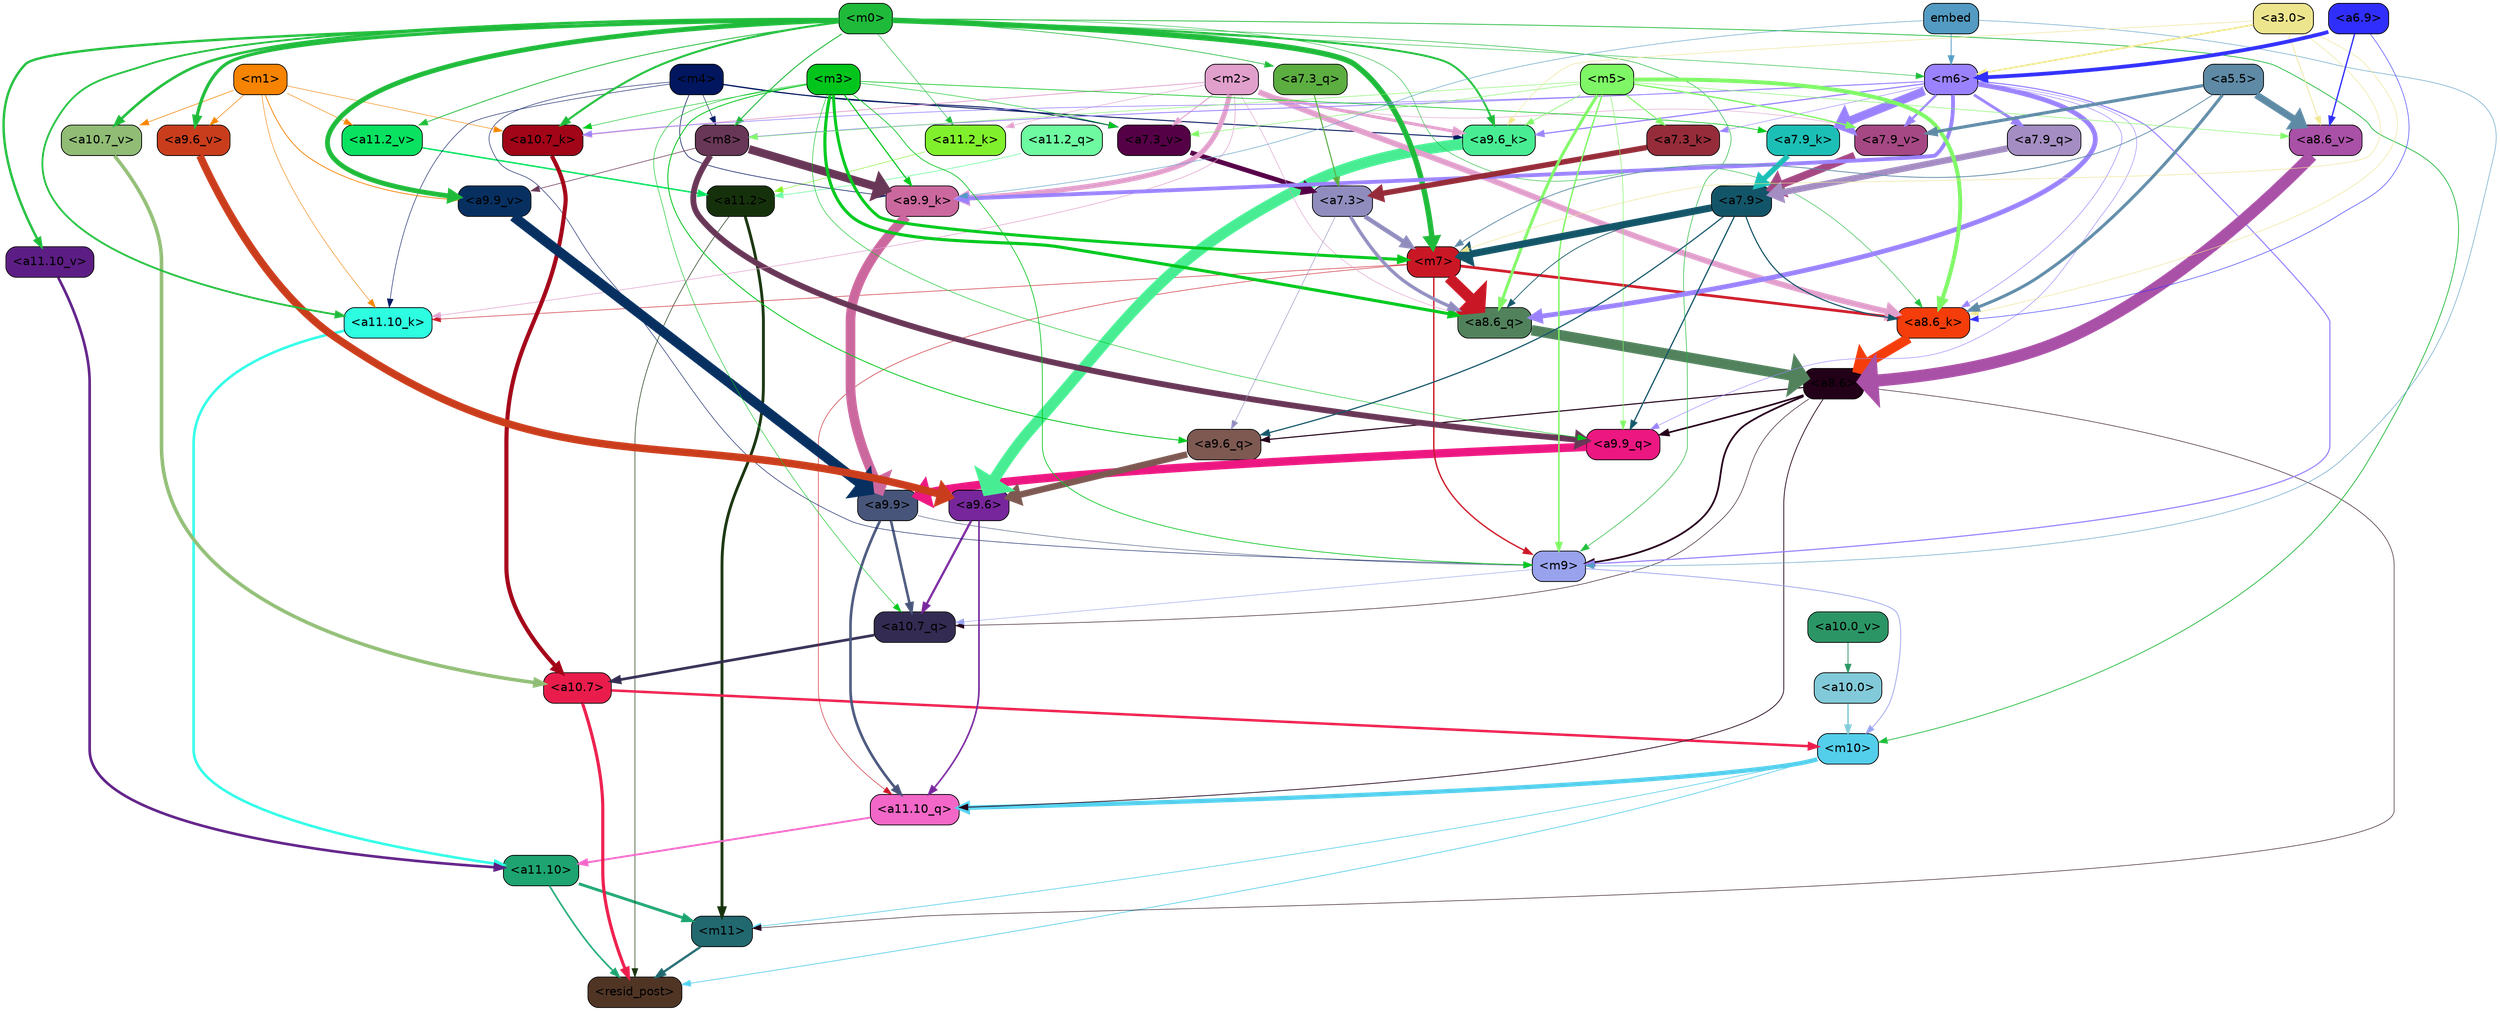 strict digraph "" {
	graph [bgcolor=transparent,
		layout=dot,
		overlap=false,
		splines=true
	];
	"<m11>"	[color=black,
		fillcolor="#22686f",
		fontname=Helvetica,
		shape=box,
		style="filled, rounded"];
	"<resid_post>"	[color=black,
		fillcolor="#503525",
		fontname=Helvetica,
		shape=box,
		style="filled, rounded"];
	"<m11>" -> "<resid_post>"	[color="#22686f",
		penwidth=2.702841281890869];
	"<a11.10>"	[color=black,
		fillcolor="#1da470",
		fontname=Helvetica,
		shape=box,
		style="filled, rounded"];
	"<a11.10>" -> "<m11>"	[color="#1da470",
		penwidth=3.3565988540649414];
	"<a11.10>" -> "<resid_post>"	[color="#1da470",
		penwidth=1.9347846508026123];
	"<a11.2>"	[color=black,
		fillcolor="#15310b",
		fontname=Helvetica,
		shape=box,
		style="filled, rounded"];
	"<a11.2>" -> "<m11>"	[color="#15310b",
		penwidth=3.357710838317871];
	"<a11.2>" -> "<resid_post>"	[color="#15310b",
		penwidth=0.6756799221038818];
	"<m10>"	[color=black,
		fillcolor="#53ceeb",
		fontname=Helvetica,
		shape=box,
		style="filled, rounded"];
	"<m10>" -> "<m11>"	[color="#53ceeb",
		penwidth=0.7995781898498535];
	"<m10>" -> "<resid_post>"	[color="#53ceeb",
		penwidth=0.84842848777771];
	"<a11.10_q>"	[color=black,
		fillcolor="#f267c7",
		fontname=Helvetica,
		shape=box,
		style="filled, rounded"];
	"<m10>" -> "<a11.10_q>"	[color="#53ceeb",
		penwidth=5.131217956542969];
	"<a10.7>"	[color=black,
		fillcolor="#e91c4b",
		fontname=Helvetica,
		shape=box,
		style="filled, rounded"];
	"<a10.7>" -> "<resid_post>"	[color="#e91c4b",
		penwidth=3.701959013938904];
	"<a10.7>" -> "<m10>"	[color="#e91c4b",
		penwidth=2.9233598709106445];
	"<a8.6>"	[color=black,
		fillcolor="#220018",
		fontname=Helvetica,
		shape=box,
		style="filled, rounded"];
	"<a8.6>" -> "<m11>"	[color="#220018",
		penwidth=0.6];
	"<a8.6>" -> "<a11.10_q>"	[color="#220018",
		penwidth=0.8920164108276367];
	"<m9>"	[color=black,
		fillcolor="#98a2ed",
		fontname=Helvetica,
		shape=box,
		style="filled, rounded"];
	"<a8.6>" -> "<m9>"	[color="#220018",
		penwidth=2.0895538330078125];
	"<a10.7_q>"	[color=black,
		fillcolor="#332b52",
		fontname=Helvetica,
		shape=box,
		style="filled, rounded"];
	"<a8.6>" -> "<a10.7_q>"	[color="#220018",
		penwidth=0.6];
	"<a9.9_q>"	[color=black,
		fillcolor="#ec1781",
		fontname=Helvetica,
		shape=box,
		style="filled, rounded"];
	"<a8.6>" -> "<a9.9_q>"	[color="#220018",
		penwidth=1.9669651985168457];
	"<a9.6_q>"	[color=black,
		fillcolor="#7d5952",
		fontname=Helvetica,
		shape=box,
		style="filled, rounded"];
	"<a8.6>" -> "<a9.6_q>"	[color="#220018",
		penwidth=1.2784099578857422];
	"<a11.10_q>" -> "<a11.10>"	[color="#f267c7",
		penwidth=2.230653762817383];
	"<a11.2_q>"	[color=black,
		fillcolor="#6efaa1",
		fontname=Helvetica,
		shape=box,
		style="filled, rounded"];
	"<a11.2_q>" -> "<a11.2>"	[color="#6efaa1",
		penwidth=0.7805061340332031];
	"<a11.10_k>"	[color=black,
		fillcolor="#2dfde0",
		fontname=Helvetica,
		shape=box,
		style="filled, rounded"];
	"<a11.10_k>" -> "<a11.10>"	[color="#2dfde0",
		penwidth=3.010073661804199];
	"<a11.2_k>"	[color=black,
		fillcolor="#81f02c",
		fontname=Helvetica,
		shape=box,
		style="filled, rounded"];
	"<a11.2_k>" -> "<a11.2>"	[color="#81f02c",
		penwidth=0.6];
	"<a11.10_v>"	[color=black,
		fillcolor="#5c1d84",
		fontname=Helvetica,
		shape=box,
		style="filled, rounded"];
	"<a11.10_v>" -> "<a11.10>"	[color="#5c1d84",
		penwidth=3.0961761474609375];
	"<a11.2_v>"	[color=black,
		fillcolor="#08e260",
		fontname=Helvetica,
		shape=box,
		style="filled, rounded"];
	"<a11.2_v>" -> "<a11.2>"	[color="#08e260",
		penwidth=1.7951231002807617];
	"<a9.9>"	[color=black,
		fillcolor="#48557a",
		fontname=Helvetica,
		shape=box,
		style="filled, rounded"];
	"<a9.9>" -> "<a11.10_q>"	[color="#48557a",
		penwidth=3.086172103881836];
	"<a9.9>" -> "<m9>"	[color="#48557a",
		penwidth=0.6];
	"<a9.9>" -> "<a10.7_q>"	[color="#48557a",
		penwidth=2.9829912185668945];
	"<a9.6>"	[color=black,
		fillcolor="#77269b",
		fontname=Helvetica,
		shape=box,
		style="filled, rounded"];
	"<a9.6>" -> "<a11.10_q>"	[color="#77269b",
		penwidth=1.9188203811645508];
	"<a9.6>" -> "<a10.7_q>"	[color="#77269b",
		penwidth=2.6223926544189453];
	"<m7>"	[color=black,
		fillcolor="#c91725",
		fontname=Helvetica,
		shape=box,
		style="filled, rounded"];
	"<m7>" -> "<a11.10_q>"	[color="#c91725",
		penwidth=0.6];
	"<m7>" -> "<a11.10_k>"	[color="#c91725",
		penwidth=0.6];
	"<m7>" -> "<m9>"	[color="#c91725",
		penwidth=1.602376937866211];
	"<a8.6_q>"	[color=black,
		fillcolor="#51825c",
		fontname=Helvetica,
		shape=box,
		style="filled, rounded"];
	"<m7>" -> "<a8.6_q>"	[color="#c91725",
		penwidth=13.241378784179688];
	"<a8.6_k>"	[color=black,
		fillcolor="#f43d0a",
		fontname=Helvetica,
		shape=box,
		style="filled, rounded"];
	"<m7>" -> "<a8.6_k>"	[color="#c91725",
		penwidth=3.1968326568603516];
	"<m4>"	[color=black,
		fillcolor="#01165f",
		fontname=Helvetica,
		shape=box,
		style="filled, rounded"];
	"<m4>" -> "<a11.10_k>"	[color="#01165f",
		penwidth=0.6];
	"<m4>" -> "<m9>"	[color="#01165f",
		penwidth=0.6];
	"<a9.9_k>"	[color=black,
		fillcolor="#cb689e",
		fontname=Helvetica,
		shape=box,
		style="filled, rounded"];
	"<m4>" -> "<a9.9_k>"	[color="#01165f",
		penwidth=0.7440586090087891];
	"<a9.6_k>"	[color=black,
		fillcolor="#48ed93",
		fontname=Helvetica,
		shape=box,
		style="filled, rounded"];
	"<m4>" -> "<a9.6_k>"	[color="#01165f",
		penwidth=1.1381549835205078];
	"<m8>"	[color=black,
		fillcolor="#683656",
		fontname=Helvetica,
		shape=box,
		style="filled, rounded"];
	"<m4>" -> "<m8>"	[color="#01165f",
		penwidth=0.6];
	"<a7.3_v>"	[color=black,
		fillcolor="#550046",
		fontname=Helvetica,
		shape=box,
		style="filled, rounded"];
	"<m4>" -> "<a7.3_v>"	[color="#01165f",
		penwidth=1.1412334442138672];
	"<m2>"	[color=black,
		fillcolor="#e19fcc",
		fontname=Helvetica,
		shape=box,
		style="filled, rounded"];
	"<m2>" -> "<a11.10_k>"	[color="#e19fcc",
		penwidth=0.7053709030151367];
	"<m2>" -> "<a11.2_k>"	[color="#e19fcc",
		penwidth=0.6];
	"<a10.7_k>"	[color=black,
		fillcolor="#a10517",
		fontname=Helvetica,
		shape=box,
		style="filled, rounded"];
	"<m2>" -> "<a10.7_k>"	[color="#e19fcc",
		penwidth=0.9458351135253906];
	"<m2>" -> "<a9.9_k>"	[color="#e19fcc",
		penwidth=5.899354457855225];
	"<m2>" -> "<a9.6_k>"	[color="#e19fcc",
		penwidth=3.641721725463867];
	"<m2>" -> "<a8.6_q>"	[color="#e19fcc",
		penwidth=0.6];
	"<m2>" -> "<a8.6_k>"	[color="#e19fcc",
		penwidth=6.741854667663574];
	"<a7.9_v>"	[color=black,
		fillcolor="#a54884",
		fontname=Helvetica,
		shape=box,
		style="filled, rounded"];
	"<m2>" -> "<a7.9_v>"	[color="#e19fcc",
		penwidth=0.6];
	"<m2>" -> "<a7.3_v>"	[color="#e19fcc",
		penwidth=1.1759881973266602];
	"<m1>"	[color=black,
		fillcolor="#f68301",
		fontname=Helvetica,
		shape=box,
		style="filled, rounded"];
	"<m1>" -> "<a11.10_k>"	[color="#f68301",
		penwidth=0.6];
	"<m1>" -> "<a11.2_v>"	[color="#f68301",
		penwidth=0.6];
	"<m1>" -> "<a10.7_k>"	[color="#f68301",
		penwidth=0.6];
	"<a10.7_v>"	[color=black,
		fillcolor="#90bc75",
		fontname=Helvetica,
		shape=box,
		style="filled, rounded"];
	"<m1>" -> "<a10.7_v>"	[color="#f68301",
		penwidth=0.7276821136474609];
	"<a9.9_v>"	[color=black,
		fillcolor="#073061",
		fontname=Helvetica,
		shape=box,
		style="filled, rounded"];
	"<m1>" -> "<a9.9_v>"	[color="#f68301",
		penwidth=0.9372577667236328];
	"<a9.6_v>"	[color=black,
		fillcolor="#ca3d1c",
		fontname=Helvetica,
		shape=box,
		style="filled, rounded"];
	"<m1>" -> "<a9.6_v>"	[color="#f68301",
		penwidth=0.6895580291748047];
	"<m0>"	[color=black,
		fillcolor="#1fba3a",
		fontname=Helvetica,
		shape=box,
		style="filled, rounded"];
	"<m0>" -> "<m10>"	[color="#1fba3a",
		penwidth=0.9029474258422852];
	"<m0>" -> "<a11.10_k>"	[color="#1fba3a",
		penwidth=2.144052505493164];
	"<m0>" -> "<a11.2_k>"	[color="#1fba3a",
		penwidth=0.6134786605834961];
	"<m0>" -> "<a11.10_v>"	[color="#1fba3a",
		penwidth=2.813839912414551];
	"<m0>" -> "<a11.2_v>"	[color="#1fba3a",
		penwidth=0.9900531768798828];
	"<m0>" -> "<m7>"	[color="#1fba3a",
		penwidth=6.471525192260742];
	"<m0>" -> "<m9>"	[color="#1fba3a",
		penwidth=0.6837482452392578];
	"<m0>" -> "<a10.7_k>"	[color="#1fba3a",
		penwidth=2.4311294555664062];
	"<m0>" -> "<a10.7_v>"	[color="#1fba3a",
		penwidth=3.061185836791992];
	"<m6>"	[color=black,
		fillcolor="#9a82ff",
		fontname=Helvetica,
		shape=box,
		style="filled, rounded"];
	"<m0>" -> "<m6>"	[color="#1fba3a",
		penwidth=0.6];
	"<m0>" -> "<a9.6_k>"	[color="#1fba3a",
		penwidth=2.3033218383789062];
	"<m0>" -> "<a9.9_v>"	[color="#1fba3a",
		penwidth=5.749459266662598];
	"<m0>" -> "<a9.6_v>"	[color="#1fba3a",
		penwidth=3.8124656677246094];
	"<m0>" -> "<m8>"	[color="#1fba3a",
		penwidth=1.1439266204833984];
	"<m0>" -> "<a8.6_k>"	[color="#1fba3a",
		penwidth=0.6];
	"<a7.3_q>"	[color=black,
		fillcolor="#5cae41",
		fontname=Helvetica,
		shape=box,
		style="filled, rounded"];
	"<m0>" -> "<a7.3_q>"	[color="#1fba3a",
		penwidth=0.7983880043029785];
	"<a10.0>"	[color=black,
		fillcolor="#82cad9",
		fontname=Helvetica,
		shape=box,
		style="filled, rounded"];
	"<a10.0>" -> "<m10>"	[color="#82cad9",
		penwidth=1.7953290939331055];
	"<m9>" -> "<m10>"	[color="#98a2ed",
		penwidth=0.8976783752441406];
	"<m9>" -> "<a10.7_q>"	[color="#98a2ed",
		penwidth=0.6];
	"<a10.7_q>" -> "<a10.7>"	[color="#332b52",
		penwidth=3.1667375564575195];
	"<a10.7_k>" -> "<a10.7>"	[color="#a10517",
		penwidth=4.86921501159668];
	"<a10.7_v>" -> "<a10.7>"	[color="#90bc75",
		penwidth=4.189113616943359];
	"<a10.0_v>"	[color=black,
		fillcolor="#2b9565",
		fontname=Helvetica,
		shape=box,
		style="filled, rounded"];
	"<a10.0_v>" -> "<a10.0>"	[color="#2b9565",
		penwidth=0.9297943115234375];
	"<m3>"	[color=black,
		fillcolor="#02c51b",
		fontname=Helvetica,
		shape=box,
		style="filled, rounded"];
	"<m3>" -> "<m7>"	[color="#02c51b",
		penwidth=3.516108512878418];
	"<m3>" -> "<m9>"	[color="#02c51b",
		penwidth=0.8340511322021484];
	"<m3>" -> "<a10.7_q>"	[color="#02c51b",
		penwidth=0.6];
	"<m3>" -> "<a10.7_k>"	[color="#02c51b",
		penwidth=0.6];
	"<m3>" -> "<a9.9_q>"	[color="#02c51b",
		penwidth=0.6];
	"<m3>" -> "<a9.6_q>"	[color="#02c51b",
		penwidth=1.023146629333496];
	"<m3>" -> "<a9.9_k>"	[color="#02c51b",
		penwidth=1.3686113357543945];
	"<m3>" -> "<a8.6_q>"	[color="#02c51b",
		penwidth=3.662356376647949];
	"<a7.9_k>"	[color=black,
		fillcolor="#1cbfb6",
		fontname=Helvetica,
		shape=box,
		style="filled, rounded"];
	"<m3>" -> "<a7.9_k>"	[color="#02c51b",
		penwidth=0.7911663055419922];
	"<m3>" -> "<a7.3_v>"	[color="#02c51b",
		penwidth=0.6];
	"<m6>" -> "<m9>"	[color="#9a82ff",
		penwidth=1.3627052307128906];
	"<m6>" -> "<a10.7_k>"	[color="#9a82ff",
		penwidth=0.7860317230224609];
	"<m6>" -> "<a9.9_q>"	[color="#9a82ff",
		penwidth=0.6];
	"<m6>" -> "<a9.9_k>"	[color="#9a82ff",
		penwidth=4.531258583068848];
	"<m6>" -> "<a9.6_k>"	[color="#9a82ff",
		penwidth=1.4181280136108398];
	"<m6>" -> "<m8>"	[color="#9a82ff",
		penwidth=1.0155630111694336];
	"<m6>" -> "<a8.6_q>"	[color="#9a82ff",
		penwidth=5.633528709411621];
	"<m6>" -> "<a8.6_k>"	[color="#9a82ff",
		penwidth=0.6571521759033203];
	"<a7.9_q>"	[color=black,
		fillcolor="#a48dc2",
		fontname=Helvetica,
		shape=box,
		style="filled, rounded"];
	"<m6>" -> "<a7.9_q>"	[color="#9a82ff",
		penwidth=3.375701427459717];
	"<m6>" -> "<a7.9_k>"	[color="#9a82ff",
		penwidth=10.12545919418335];
	"<a7.3_k>"	[color=black,
		fillcolor="#962c39",
		fontname=Helvetica,
		shape=box,
		style="filled, rounded"];
	"<m6>" -> "<a7.3_k>"	[color="#9a82ff",
		penwidth=0.6];
	"<m6>" -> "<a7.9_v>"	[color="#9a82ff",
		penwidth=2.60457706451416];
	"<m5>"	[color=black,
		fillcolor="#7ef665",
		fontname=Helvetica,
		shape=box,
		style="filled, rounded"];
	"<m5>" -> "<m9>"	[color="#7ef665",
		penwidth=1.681243896484375];
	"<m5>" -> "<a9.9_q>"	[color="#7ef665",
		penwidth=0.6613569259643555];
	"<m5>" -> "<a9.6_k>"	[color="#7ef665",
		penwidth=0.758631706237793];
	"<m5>" -> "<m8>"	[color="#7ef665",
		penwidth=0.6134414672851562];
	"<m5>" -> "<a8.6_q>"	[color="#7ef665",
		penwidth=3.4897823333740234];
	"<m5>" -> "<a8.6_k>"	[color="#7ef665",
		penwidth=4.6982269287109375];
	"<a8.6_v>"	[color=black,
		fillcolor="#a950a7",
		fontname=Helvetica,
		shape=box,
		style="filled, rounded"];
	"<m5>" -> "<a8.6_v>"	[color="#7ef665",
		penwidth=0.6290683746337891];
	"<m5>" -> "<a7.3_k>"	[color="#7ef665",
		penwidth=1.2780604362487793];
	"<m5>" -> "<a7.9_v>"	[color="#7ef665",
		penwidth=1.6009464263916016];
	"<m5>" -> "<a7.3_v>"	[color="#7ef665",
		penwidth=0.6172752380371094];
	embed	[color=black,
		fillcolor="#539bc3",
		fontname=Helvetica,
		shape=box,
		style="filled, rounded"];
	embed -> "<m9>"	[color="#539bc3",
		penwidth=0.6];
	embed -> "<m6>"	[color="#539bc3",
		penwidth=0.9572563171386719];
	embed -> "<a9.9_k>"	[color="#539bc3",
		penwidth=0.6];
	"<a9.9_q>" -> "<a9.9>"	[color="#ec1781",
		penwidth=9.939762115478516];
	"<a9.6_q>" -> "<a9.6>"	[color="#7d5952",
		penwidth=7.661715507507324];
	"<a9.9_k>" -> "<a9.9>"	[color="#cb689e",
		penwidth=11.399191856384277];
	"<a9.6_k>" -> "<a9.6>"	[color="#48ed93",
		penwidth=13.081165313720703];
	"<a9.9_v>" -> "<a9.9>"	[color="#073061",
		penwidth=11.790493965148926];
	"<a9.6_v>" -> "<a9.6>"	[color="#ca3d1c",
		penwidth=8.907938003540039];
	"<m8>" -> "<a9.9_q>"	[color="#683656",
		penwidth=6.900845050811768];
	"<m8>" -> "<a9.9_k>"	[color="#683656",
		penwidth=9.720273971557617];
	"<m8>" -> "<a9.9_v>"	[color="#683656",
		penwidth=0.7325820922851562];
	"<a7.9>"	[color=black,
		fillcolor="#135568",
		fontname=Helvetica,
		shape=box,
		style="filled, rounded"];
	"<a7.9>" -> "<m7>"	[color="#135568",
		penwidth=8.380303382873535];
	"<a7.9>" -> "<a9.9_q>"	[color="#135568",
		penwidth=1.4397644996643066];
	"<a7.9>" -> "<a9.6_q>"	[color="#135568",
		penwidth=1.3931035995483398];
	"<a7.9>" -> "<a8.6_q>"	[color="#135568",
		penwidth=0.8684206008911133];
	"<a7.9>" -> "<a8.6_k>"	[color="#135568",
		penwidth=1.3346061706542969];
	"<a7.3>"	[color=black,
		fillcolor="#908dbe",
		fontname=Helvetica,
		shape=box,
		style="filled, rounded"];
	"<a7.3>" -> "<m7>"	[color="#908dbe",
		penwidth=5.218400001525879];
	"<a7.3>" -> "<a9.6_q>"	[color="#908dbe",
		penwidth=0.6];
	"<a7.3>" -> "<a8.6_q>"	[color="#908dbe",
		penwidth=3.9724788665771484];
	"<a3.0>"	[color=black,
		fillcolor="#ede58e",
		fontname=Helvetica,
		shape=box,
		style="filled, rounded"];
	"<a3.0>" -> "<m7>"	[color="#ede58e",
		penwidth=0.6];
	"<a3.0>" -> "<m6>"	[color="#ede58e",
		penwidth=1.9339107275009155];
	"<a3.0>" -> "<a9.6_k>"	[color="#ede58e",
		penwidth=0.6];
	"<a3.0>" -> "<a8.6_k>"	[color="#ede58e",
		penwidth=0.6];
	"<a3.0>" -> "<a8.6_v>"	[color="#ede58e",
		penwidth=0.8148288726806641];
	"<a8.6_q>" -> "<a8.6>"	[color="#51825c",
		penwidth=12.358373165130615];
	"<a8.6_k>" -> "<a8.6>"	[color="#f43d0a",
		penwidth=11.655789375305176];
	"<a8.6_v>" -> "<a8.6>"	[color="#a950a7",
		penwidth=14.296124935150146];
	"<a6.9>"	[color=black,
		fillcolor="#302efc",
		fontname=Helvetica,
		shape=box,
		style="filled, rounded"];
	"<a6.9>" -> "<m6>"	[color="#302efc",
		penwidth=4.455123424530029];
	"<a6.9>" -> "<a8.6_k>"	[color="#302efc",
		penwidth=0.6];
	"<a6.9>" -> "<a8.6_v>"	[color="#302efc",
		penwidth=1.563425064086914];
	"<a5.5>"	[color=black,
		fillcolor="#5e8aa6",
		fontname=Helvetica,
		shape=box,
		style="filled, rounded"];
	"<a5.5>" -> "<m7>"	[color="#5e8aa6",
		penwidth=0.94769287109375];
	"<a5.5>" -> "<a8.6_k>"	[color="#5e8aa6",
		penwidth=3.608060836791992];
	"<a5.5>" -> "<a8.6_v>"	[color="#5e8aa6",
		penwidth=8.398509979248047];
	"<a5.5>" -> "<a7.9_v>"	[color="#5e8aa6",
		penwidth=3.7341604232788086];
	"<a7.9_q>" -> "<a7.9>"	[color="#a48dc2",
		penwidth=7.43217658996582];
	"<a7.3_q>" -> "<a7.3>"	[color="#5cae41",
		penwidth=1.2839345932006836];
	"<a7.9_k>" -> "<a7.9>"	[color="#1cbfb6",
		penwidth=6.416324615478516];
	"<a7.3_k>" -> "<a7.3>"	[color="#962c39",
		penwidth=6.420154571533203];
	"<a7.9_v>" -> "<a7.9>"	[color="#a54884",
		penwidth=9.050997257232666];
	"<a7.3_v>" -> "<a7.3>"	[color="#550046",
		penwidth=5.585755348205566];
}
